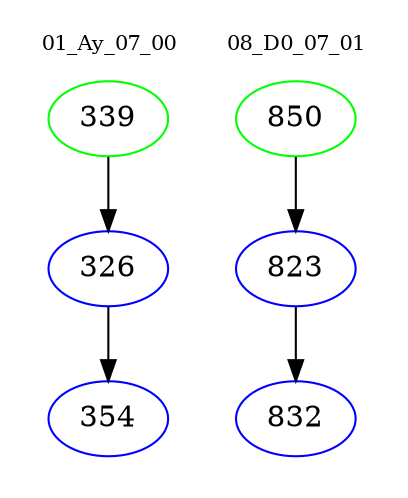 digraph{
subgraph cluster_0 {
color = white
label = "01_Ay_07_00";
fontsize=10;
T0_339 [label="339", color="green"]
T0_339 -> T0_326 [color="black"]
T0_326 [label="326", color="blue"]
T0_326 -> T0_354 [color="black"]
T0_354 [label="354", color="blue"]
}
subgraph cluster_1 {
color = white
label = "08_D0_07_01";
fontsize=10;
T1_850 [label="850", color="green"]
T1_850 -> T1_823 [color="black"]
T1_823 [label="823", color="blue"]
T1_823 -> T1_832 [color="black"]
T1_832 [label="832", color="blue"]
}
}
